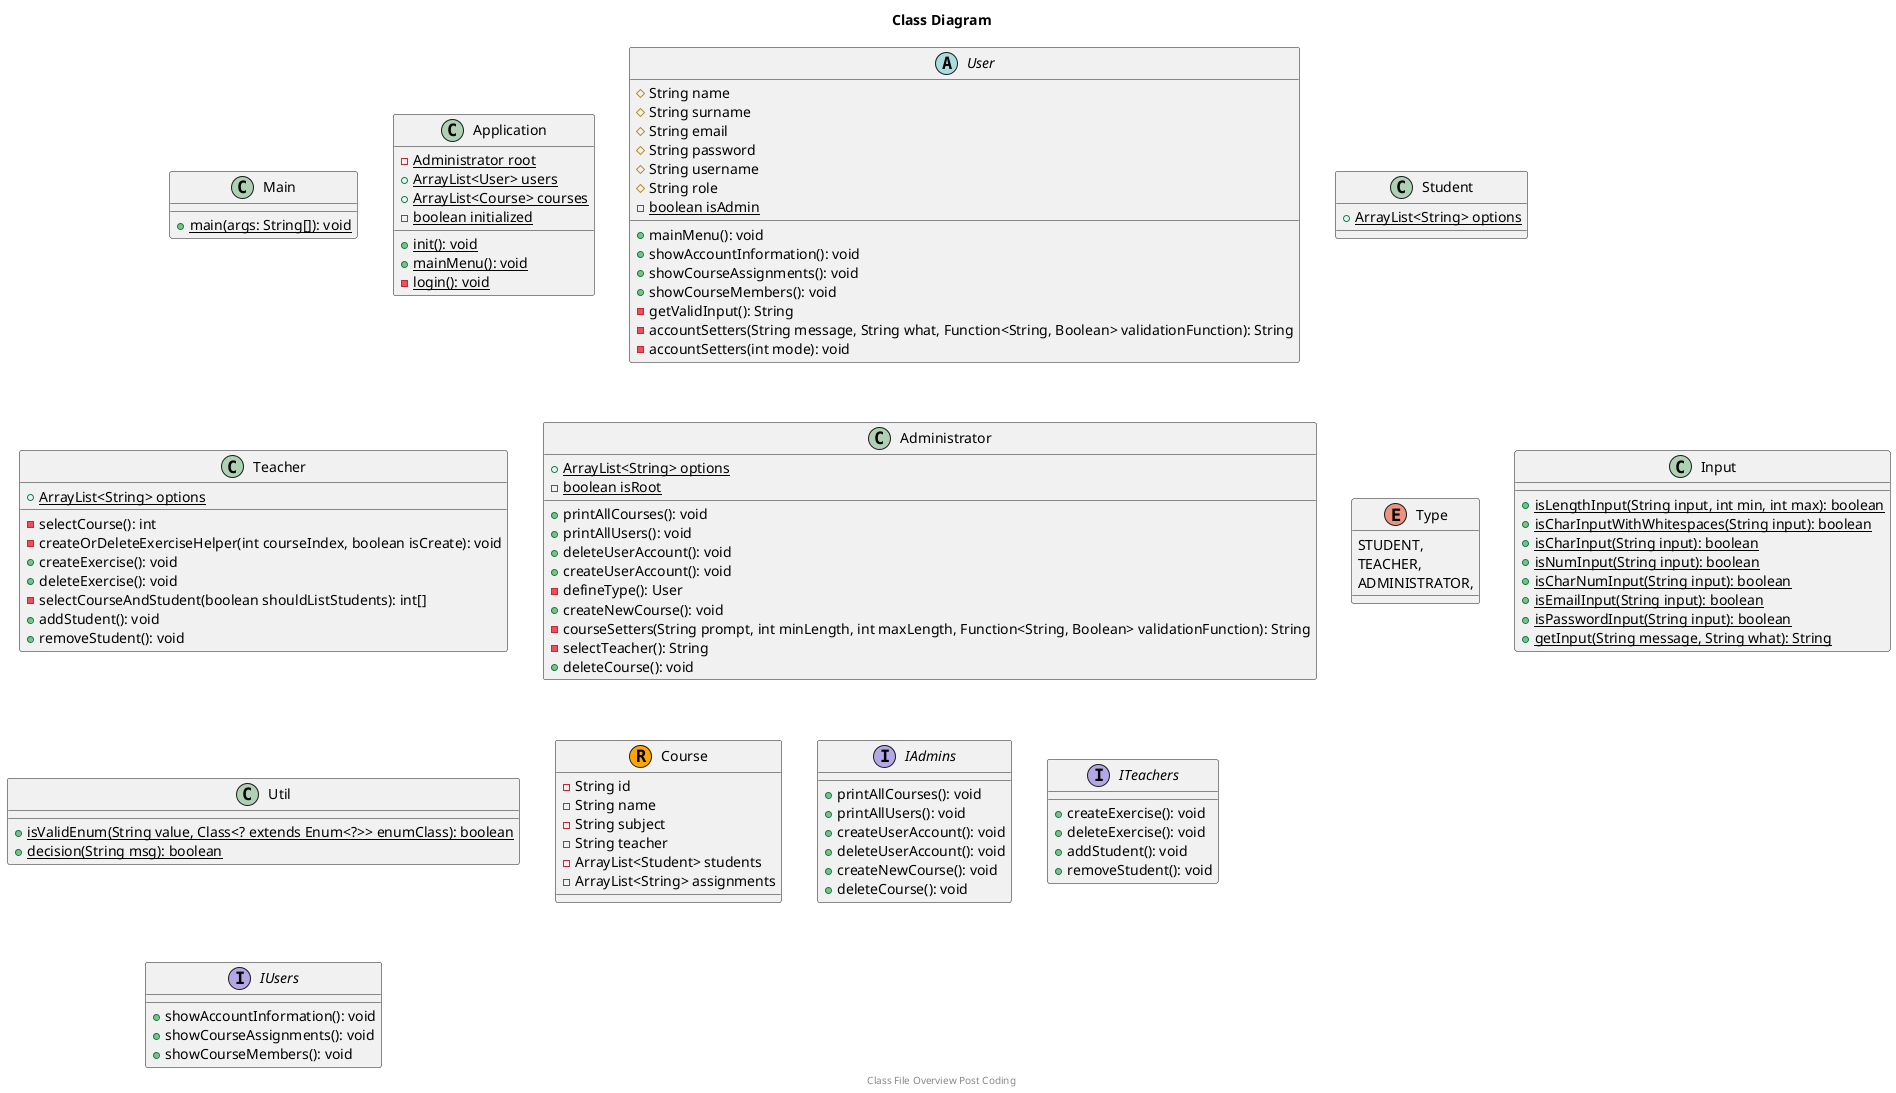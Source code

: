 @startuml

title Class Diagram

class Main {
    + main(args: String[]): void {static}
}

class Application {
    - Administrator root {static}
    + ArrayList<User> users {static}
    + ArrayList<Course> courses {static}
    - boolean initialized {static}

    + init(): void {static}
    + mainMenu(): void {static}
    - login(): void {static}
}

abstract class User {
    # String name
    # String surname
    # String email
    # String password
    # String username
    # String role
    - boolean isAdmin {static}

    + mainMenu(): void
    + showAccountInformation(): void
    + showCourseAssignments(): void
    + showCourseMembers(): void
    - getValidInput(): String
    - accountSetters(String message, String what, Function<String, Boolean> validationFunction): String
    - accountSetters(int mode): void
}

class Student {
    + ArrayList<String> options {static}
}

class Teacher {
    + ArrayList<String> options {static}

    - selectCourse(): int
    - createOrDeleteExerciseHelper(int courseIndex, boolean isCreate): void
    + createExercise(): void
    + deleteExercise(): void
    - selectCourseAndStudent(boolean shouldListStudents): int[]
    + addStudent(): void
    + removeStudent(): void
}

class Administrator {
    + ArrayList<String> options {static}
    - boolean isRoot {static}

    + printAllCourses(): void
    + printAllUsers(): void
    + deleteUserAccount(): void
    + createUserAccount(): void
    - defineType(): User
    + createNewCourse(): void
    - courseSetters(String prompt, int minLength, int maxLength, Function<String, Boolean> validationFunction): String
    - selectTeacher(): String
    + deleteCourse(): void
}

enum Type {
    STUDENT,
    TEACHER,
    ADMINISTRATOR,
}

class Input {
    + isLengthInput(String input, int min, int max): boolean {static}
    + isCharInputWithWhitespaces(String input): boolean {static}
    + isCharInput(String input): boolean {static}
    + isNumInput(String input): boolean {static}
    + isCharNumInput(String input): boolean {static}
    + isEmailInput(String input): boolean {static}
    + isPasswordInput(String input): boolean {static}
    + getInput(String message, String what): String {static}
}

class Util {
    + isValidEnum(String value, Class<? extends Enum<?>> enumClass): boolean {static}
    + decision(String msg): boolean {static}
}

!define RECORD_COLOR #FFA500
!define RECORD_BORDER_COLOR #228B22
!define RECORD_TEXT_COLOR #000000

Class Course << (R,RECORD_COLOR) >> {
    - String id
    - String name
    - String subject
    - String teacher
    - ArrayList<Student> students
    - ArrayList<String> assignments
}

Interface IAdmins {
    + printAllCourses(): void
    + printAllUsers(): void
    + createUserAccount(): void
    + deleteUserAccount(): void
    + createNewCourse(): void
    + deleteCourse(): void
}

Interface ITeachers {
    + createExercise(): void
    + deleteExercise(): void
    + addStudent(): void
    + removeStudent(): void
}

Interface IUsers {
    + showAccountInformation(): void
    + showCourseAssignments(): void
    + showCourseMembers(): void
}

footer
Class File Overview Post Coding
endfooter

@enduml
